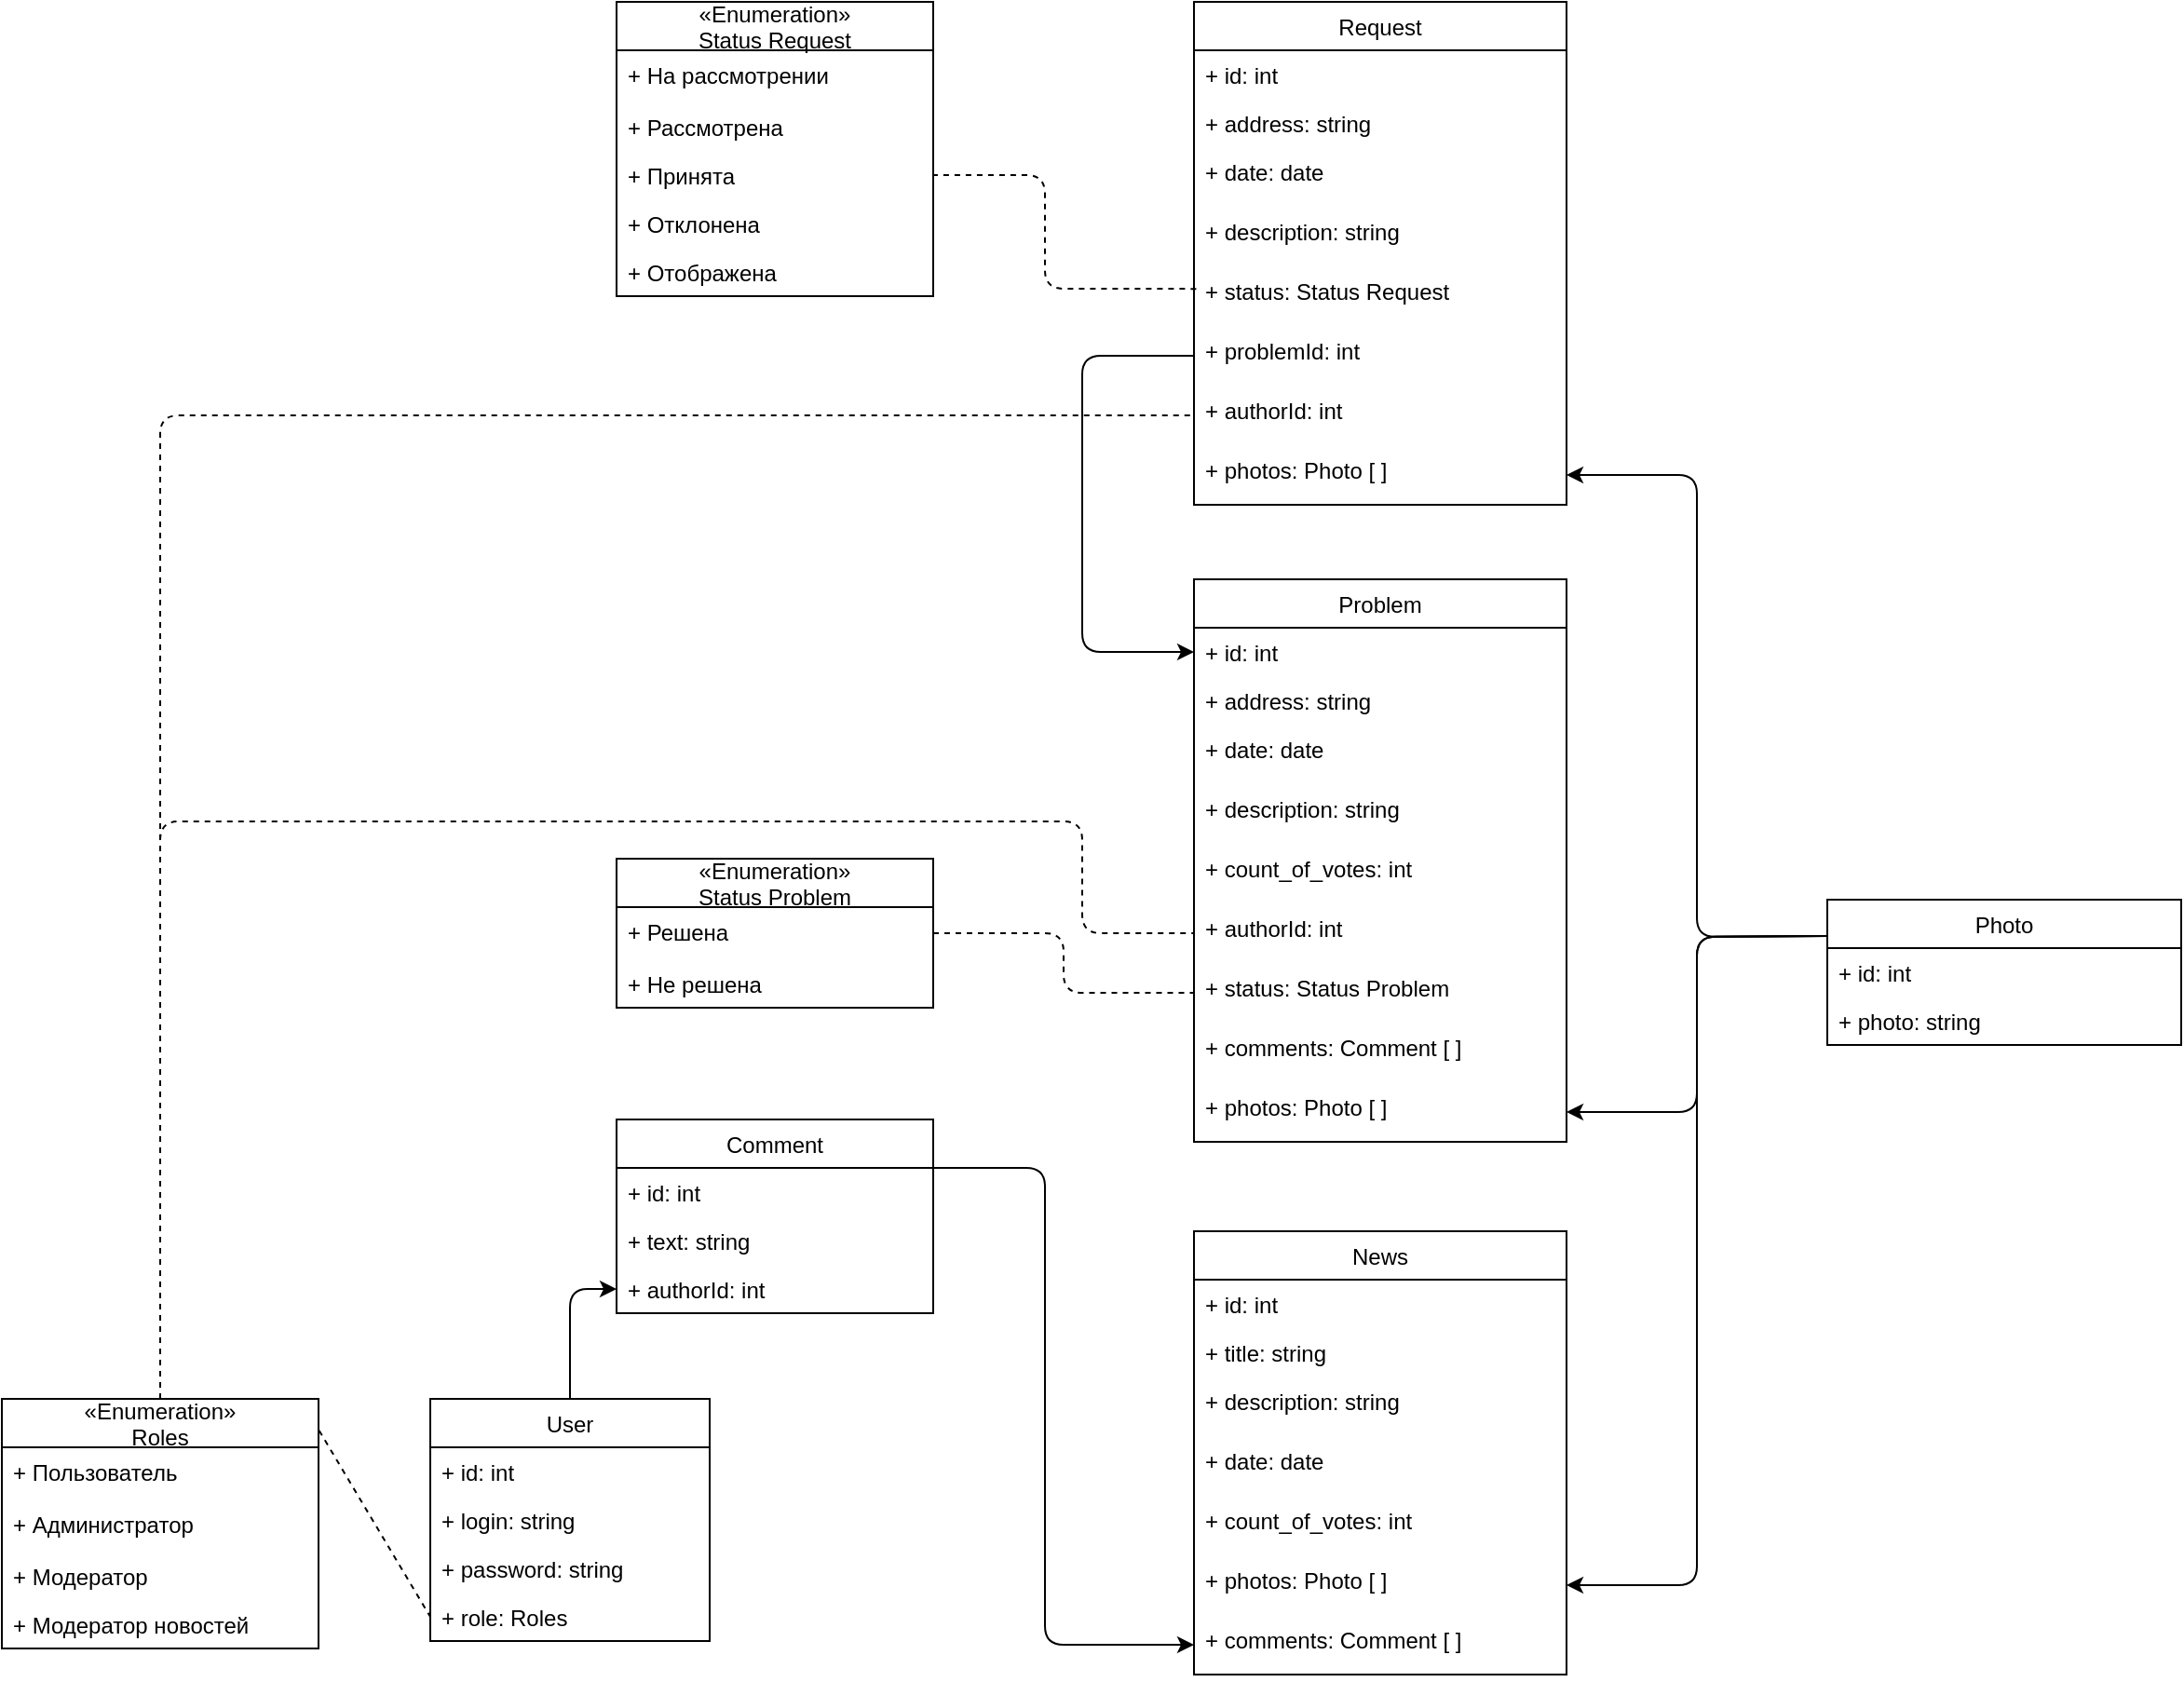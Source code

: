 <mxfile version="12.8.1" type="device"><diagram name="Page-1" id="c4acf3e9-155e-7222-9cf6-157b1a14988f"><mxGraphModel dx="2031" dy="2173" grid="1" gridSize="10" guides="1" tooltips="1" connect="1" arrows="1" fold="1" page="1" pageScale="1" pageWidth="850" pageHeight="1100" background="#ffffff" math="0" shadow="0"><root><mxCell id="0"/><mxCell id="1" parent="0"/><mxCell id="L9S0BRKVdCpHsfem_UFj-74" value="News" style="swimlane;fontStyle=0;childLayout=stackLayout;horizontal=1;startSize=26;fillColor=none;horizontalStack=0;resizeParent=1;resizeParentMax=0;resizeLast=0;collapsible=1;marginBottom=0;" parent="1" vertex="1"><mxGeometry x="790" y="430" width="200" height="238" as="geometry"/></mxCell><mxCell id="L9S0BRKVdCpHsfem_UFj-75" value="+ id: int" style="text;strokeColor=none;fillColor=none;align=left;verticalAlign=top;spacingLeft=4;spacingRight=4;overflow=hidden;rotatable=0;points=[[0,0.5],[1,0.5]];portConstraint=eastwest;" parent="L9S0BRKVdCpHsfem_UFj-74" vertex="1"><mxGeometry y="26" width="200" height="26" as="geometry"/></mxCell><mxCell id="L9S0BRKVdCpHsfem_UFj-77" value="+ title: string" style="text;strokeColor=none;fillColor=none;align=left;verticalAlign=top;spacingLeft=4;spacingRight=4;overflow=hidden;rotatable=0;points=[[0,0.5],[1,0.5]];portConstraint=eastwest;" parent="L9S0BRKVdCpHsfem_UFj-74" vertex="1"><mxGeometry y="52" width="200" height="26" as="geometry"/></mxCell><mxCell id="L9S0BRKVdCpHsfem_UFj-76" value="+ description: string" style="text;strokeColor=none;fillColor=none;align=left;verticalAlign=top;spacingLeft=4;spacingRight=4;overflow=hidden;rotatable=0;points=[[0,0.5],[1,0.5]];portConstraint=eastwest;" parent="L9S0BRKVdCpHsfem_UFj-74" vertex="1"><mxGeometry y="78" width="200" height="32" as="geometry"/></mxCell><mxCell id="L9S0BRKVdCpHsfem_UFj-79" value="+ date: date" style="text;strokeColor=none;fillColor=none;align=left;verticalAlign=top;spacingLeft=4;spacingRight=4;overflow=hidden;rotatable=0;points=[[0,0.5],[1,0.5]];portConstraint=eastwest;" parent="L9S0BRKVdCpHsfem_UFj-74" vertex="1"><mxGeometry y="110" width="200" height="32" as="geometry"/></mxCell><mxCell id="L9S0BRKVdCpHsfem_UFj-81" value="+ count_of_votes: int" style="text;strokeColor=none;fillColor=none;align=left;verticalAlign=top;spacingLeft=4;spacingRight=4;overflow=hidden;rotatable=0;points=[[0,0.5],[1,0.5]];portConstraint=eastwest;" parent="L9S0BRKVdCpHsfem_UFj-74" vertex="1"><mxGeometry y="142" width="200" height="32" as="geometry"/></mxCell><mxCell id="qBTyY9E-bx6B-4OmjIfH-18" value="+ photos: Photo [ ] " style="text;strokeColor=none;fillColor=none;align=left;verticalAlign=top;spacingLeft=4;spacingRight=4;overflow=hidden;rotatable=0;points=[[0,0.5],[1,0.5]];portConstraint=eastwest;" vertex="1" parent="L9S0BRKVdCpHsfem_UFj-74"><mxGeometry y="174" width="200" height="32" as="geometry"/></mxCell><mxCell id="qBTyY9E-bx6B-4OmjIfH-19" value="+ comments: Comment [ ] " style="text;strokeColor=none;fillColor=none;align=left;verticalAlign=top;spacingLeft=4;spacingRight=4;overflow=hidden;rotatable=0;points=[[0,0.5],[1,0.5]];portConstraint=eastwest;" vertex="1" parent="L9S0BRKVdCpHsfem_UFj-74"><mxGeometry y="206" width="200" height="32" as="geometry"/></mxCell><mxCell id="L9S0BRKVdCpHsfem_UFj-82" value="Comment" style="swimlane;fontStyle=0;childLayout=stackLayout;horizontal=1;startSize=26;fillColor=none;horizontalStack=0;resizeParent=1;resizeParentMax=0;resizeLast=0;collapsible=1;marginBottom=0;" parent="1" vertex="1"><mxGeometry x="480" y="370" width="170" height="104" as="geometry"/></mxCell><mxCell id="L9S0BRKVdCpHsfem_UFj-87" value="+ id: int" style="text;strokeColor=none;fillColor=none;align=left;verticalAlign=top;spacingLeft=4;spacingRight=4;overflow=hidden;rotatable=0;points=[[0,0.5],[1,0.5]];portConstraint=eastwest;" parent="L9S0BRKVdCpHsfem_UFj-82" vertex="1"><mxGeometry y="26" width="170" height="26" as="geometry"/></mxCell><mxCell id="L9S0BRKVdCpHsfem_UFj-84" value="+ text: string" style="text;strokeColor=none;fillColor=none;align=left;verticalAlign=top;spacingLeft=4;spacingRight=4;overflow=hidden;rotatable=0;points=[[0,0.5],[1,0.5]];portConstraint=eastwest;" parent="L9S0BRKVdCpHsfem_UFj-82" vertex="1"><mxGeometry y="52" width="170" height="26" as="geometry"/></mxCell><mxCell id="L9S0BRKVdCpHsfem_UFj-85" value="+ authorId: int" style="text;strokeColor=none;fillColor=none;align=left;verticalAlign=top;spacingLeft=4;spacingRight=4;overflow=hidden;rotatable=0;points=[[0,0.5],[1,0.5]];portConstraint=eastwest;" parent="L9S0BRKVdCpHsfem_UFj-82" vertex="1"><mxGeometry y="78" width="170" height="26" as="geometry"/></mxCell><mxCell id="L9S0BRKVdCpHsfem_UFj-101" value="Problem" style="swimlane;fontStyle=0;childLayout=stackLayout;horizontal=1;startSize=26;fillColor=none;horizontalStack=0;resizeParent=1;resizeParentMax=0;resizeLast=0;collapsible=1;marginBottom=0;" parent="1" vertex="1"><mxGeometry x="790" y="80" width="200" height="302" as="geometry"/></mxCell><mxCell id="L9S0BRKVdCpHsfem_UFj-102" value="+ id: int" style="text;strokeColor=none;fillColor=none;align=left;verticalAlign=top;spacingLeft=4;spacingRight=4;overflow=hidden;rotatable=0;points=[[0,0.5],[1,0.5]];portConstraint=eastwest;" parent="L9S0BRKVdCpHsfem_UFj-101" vertex="1"><mxGeometry y="26" width="200" height="26" as="geometry"/></mxCell><mxCell id="L9S0BRKVdCpHsfem_UFj-103" value="+ address: string" style="text;strokeColor=none;fillColor=none;align=left;verticalAlign=top;spacingLeft=4;spacingRight=4;overflow=hidden;rotatable=0;points=[[0,0.5],[1,0.5]];portConstraint=eastwest;" parent="L9S0BRKVdCpHsfem_UFj-101" vertex="1"><mxGeometry y="52" width="200" height="26" as="geometry"/></mxCell><mxCell id="L9S0BRKVdCpHsfem_UFj-105" value="+ date: date" style="text;strokeColor=none;fillColor=none;align=left;verticalAlign=top;spacingLeft=4;spacingRight=4;overflow=hidden;rotatable=0;points=[[0,0.5],[1,0.5]];portConstraint=eastwest;" parent="L9S0BRKVdCpHsfem_UFj-101" vertex="1"><mxGeometry y="78" width="200" height="32" as="geometry"/></mxCell><mxCell id="L9S0BRKVdCpHsfem_UFj-104" value="+ description: string" style="text;strokeColor=none;fillColor=none;align=left;verticalAlign=top;spacingLeft=4;spacingRight=4;overflow=hidden;rotatable=0;points=[[0,0.5],[1,0.5]];portConstraint=eastwest;" parent="L9S0BRKVdCpHsfem_UFj-101" vertex="1"><mxGeometry y="110" width="200" height="32" as="geometry"/></mxCell><mxCell id="L9S0BRKVdCpHsfem_UFj-107" value="+ count_of_votes: int" style="text;strokeColor=none;fillColor=none;align=left;verticalAlign=top;spacingLeft=4;spacingRight=4;overflow=hidden;rotatable=0;points=[[0,0.5],[1,0.5]];portConstraint=eastwest;" parent="L9S0BRKVdCpHsfem_UFj-101" vertex="1"><mxGeometry y="142" width="200" height="32" as="geometry"/></mxCell><mxCell id="L9S0BRKVdCpHsfem_UFj-129" value="+ authorId: int" style="text;strokeColor=none;fillColor=none;align=left;verticalAlign=top;spacingLeft=4;spacingRight=4;overflow=hidden;rotatable=0;points=[[0,0.5],[1,0.5]];portConstraint=eastwest;" parent="L9S0BRKVdCpHsfem_UFj-101" vertex="1"><mxGeometry y="174" width="200" height="32" as="geometry"/></mxCell><mxCell id="L9S0BRKVdCpHsfem_UFj-130" value="+ status: Status Problem" style="text;strokeColor=none;fillColor=none;align=left;verticalAlign=top;spacingLeft=4;spacingRight=4;overflow=hidden;rotatable=0;points=[[0,0.5],[1,0.5]];portConstraint=eastwest;" parent="L9S0BRKVdCpHsfem_UFj-101" vertex="1"><mxGeometry y="206" width="200" height="32" as="geometry"/></mxCell><mxCell id="qBTyY9E-bx6B-4OmjIfH-17" value="+ comments: Comment [ ] " style="text;strokeColor=none;fillColor=none;align=left;verticalAlign=top;spacingLeft=4;spacingRight=4;overflow=hidden;rotatable=0;points=[[0,0.5],[1,0.5]];portConstraint=eastwest;" vertex="1" parent="L9S0BRKVdCpHsfem_UFj-101"><mxGeometry y="238" width="200" height="32" as="geometry"/></mxCell><mxCell id="qBTyY9E-bx6B-4OmjIfH-13" value="+ photos: Photo [ ] " style="text;strokeColor=none;fillColor=none;align=left;verticalAlign=top;spacingLeft=4;spacingRight=4;overflow=hidden;rotatable=0;points=[[0,0.5],[1,0.5]];portConstraint=eastwest;" vertex="1" parent="L9S0BRKVdCpHsfem_UFj-101"><mxGeometry y="270" width="200" height="32" as="geometry"/></mxCell><mxCell id="L9S0BRKVdCpHsfem_UFj-119" value="Photo" style="swimlane;fontStyle=0;childLayout=stackLayout;horizontal=1;startSize=26;fillColor=none;horizontalStack=0;resizeParent=1;resizeParentMax=0;resizeLast=0;collapsible=1;marginBottom=0;" parent="1" vertex="1"><mxGeometry x="1130" y="252" width="190" height="78" as="geometry"/></mxCell><mxCell id="L9S0BRKVdCpHsfem_UFj-120" value="+ id: int" style="text;strokeColor=none;fillColor=none;align=left;verticalAlign=top;spacingLeft=4;spacingRight=4;overflow=hidden;rotatable=0;points=[[0,0.5],[1,0.5]];portConstraint=eastwest;" parent="L9S0BRKVdCpHsfem_UFj-119" vertex="1"><mxGeometry y="26" width="190" height="26" as="geometry"/></mxCell><mxCell id="L9S0BRKVdCpHsfem_UFj-121" value="+ photo: string" style="text;strokeColor=none;fillColor=none;align=left;verticalAlign=top;spacingLeft=4;spacingRight=4;overflow=hidden;rotatable=0;points=[[0,0.5],[1,0.5]];portConstraint=eastwest;" parent="L9S0BRKVdCpHsfem_UFj-119" vertex="1"><mxGeometry y="52" width="190" height="26" as="geometry"/></mxCell><mxCell id="L9S0BRKVdCpHsfem_UFj-131" value="«Enumeration»&#10;Status Problem" style="swimlane;fontStyle=0;childLayout=stackLayout;horizontal=1;startSize=26;fillColor=none;horizontalStack=0;resizeParent=1;resizeParentMax=0;resizeLast=0;collapsible=1;marginBottom=0;" parent="1" vertex="1"><mxGeometry x="480" y="230" width="170" height="80" as="geometry"/></mxCell><mxCell id="L9S0BRKVdCpHsfem_UFj-133" value="+ Решена" style="text;strokeColor=none;fillColor=none;align=left;verticalAlign=top;spacingLeft=4;spacingRight=4;overflow=hidden;rotatable=0;points=[[0,0.5],[1,0.5]];portConstraint=eastwest;" parent="L9S0BRKVdCpHsfem_UFj-131" vertex="1"><mxGeometry y="26" width="170" height="28" as="geometry"/></mxCell><mxCell id="L9S0BRKVdCpHsfem_UFj-134" value="+ Не решена" style="text;strokeColor=none;fillColor=none;align=left;verticalAlign=top;spacingLeft=4;spacingRight=4;overflow=hidden;rotatable=0;points=[[0,0.5],[1,0.5]];portConstraint=eastwest;" parent="L9S0BRKVdCpHsfem_UFj-131" vertex="1"><mxGeometry y="54" width="170" height="26" as="geometry"/></mxCell><mxCell id="L9S0BRKVdCpHsfem_UFj-142" value="Request" style="swimlane;fontStyle=0;childLayout=stackLayout;horizontal=1;startSize=26;fillColor=none;horizontalStack=0;resizeParent=1;resizeParentMax=0;resizeLast=0;collapsible=1;marginBottom=0;" parent="1" vertex="1"><mxGeometry x="790" y="-230" width="200" height="270" as="geometry"/></mxCell><mxCell id="L9S0BRKVdCpHsfem_UFj-146" value="+ id: int " style="text;strokeColor=none;fillColor=none;align=left;verticalAlign=top;spacingLeft=4;spacingRight=4;overflow=hidden;rotatable=0;points=[[0,0.5],[1,0.5]];portConstraint=eastwest;" parent="L9S0BRKVdCpHsfem_UFj-142" vertex="1"><mxGeometry y="26" width="200" height="26" as="geometry"/></mxCell><mxCell id="L9S0BRKVdCpHsfem_UFj-147" value="+ address: string" style="text;strokeColor=none;fillColor=none;align=left;verticalAlign=top;spacingLeft=4;spacingRight=4;overflow=hidden;rotatable=0;points=[[0,0.5],[1,0.5]];portConstraint=eastwest;" parent="L9S0BRKVdCpHsfem_UFj-142" vertex="1"><mxGeometry y="52" width="200" height="26" as="geometry"/></mxCell><mxCell id="L9S0BRKVdCpHsfem_UFj-149" value="+ date: date " style="text;strokeColor=none;fillColor=none;align=left;verticalAlign=top;spacingLeft=4;spacingRight=4;overflow=hidden;rotatable=0;points=[[0,0.5],[1,0.5]];portConstraint=eastwest;" parent="L9S0BRKVdCpHsfem_UFj-142" vertex="1"><mxGeometry y="78" width="200" height="32" as="geometry"/></mxCell><mxCell id="L9S0BRKVdCpHsfem_UFj-148" value="+ description: string" style="text;strokeColor=none;fillColor=none;align=left;verticalAlign=top;spacingLeft=4;spacingRight=4;overflow=hidden;rotatable=0;points=[[0,0.5],[1,0.5]];portConstraint=eastwest;" parent="L9S0BRKVdCpHsfem_UFj-142" vertex="1"><mxGeometry y="110" width="200" height="32" as="geometry"/></mxCell><mxCell id="L9S0BRKVdCpHsfem_UFj-150" value="+ status: Status Request " style="text;strokeColor=none;fillColor=none;align=left;verticalAlign=top;spacingLeft=4;spacingRight=4;overflow=hidden;rotatable=0;points=[[0,0.5],[1,0.5]];portConstraint=eastwest;" parent="L9S0BRKVdCpHsfem_UFj-142" vertex="1"><mxGeometry y="142" width="200" height="32" as="geometry"/></mxCell><mxCell id="L9S0BRKVdCpHsfem_UFj-158" value="+ problemId: int" style="text;strokeColor=none;fillColor=none;align=left;verticalAlign=top;spacingLeft=4;spacingRight=4;overflow=hidden;rotatable=0;points=[[0,0.5],[1,0.5]];portConstraint=eastwest;" parent="L9S0BRKVdCpHsfem_UFj-142" vertex="1"><mxGeometry y="174" width="200" height="32" as="geometry"/></mxCell><mxCell id="qBTyY9E-bx6B-4OmjIfH-6" value="+ authorId: int" style="text;strokeColor=none;fillColor=none;align=left;verticalAlign=top;spacingLeft=4;spacingRight=4;overflow=hidden;rotatable=0;points=[[0,0.5],[1,0.5]];portConstraint=eastwest;" vertex="1" parent="L9S0BRKVdCpHsfem_UFj-142"><mxGeometry y="206" width="200" height="32" as="geometry"/></mxCell><mxCell id="qBTyY9E-bx6B-4OmjIfH-12" value="+ photos: Photo [ ] " style="text;strokeColor=none;fillColor=none;align=left;verticalAlign=top;spacingLeft=4;spacingRight=4;overflow=hidden;rotatable=0;points=[[0,0.5],[1,0.5]];portConstraint=eastwest;" vertex="1" parent="L9S0BRKVdCpHsfem_UFj-142"><mxGeometry y="238" width="200" height="32" as="geometry"/></mxCell><mxCell id="L9S0BRKVdCpHsfem_UFj-151" value="«Enumeration»&#10;Status Request" style="swimlane;fontStyle=0;childLayout=stackLayout;horizontal=1;startSize=26;fillColor=none;horizontalStack=0;resizeParent=1;resizeParentMax=0;resizeLast=0;collapsible=1;marginBottom=0;" parent="1" vertex="1"><mxGeometry x="480" y="-230" width="170" height="158" as="geometry"/></mxCell><mxCell id="L9S0BRKVdCpHsfem_UFj-152" value="+ На рассмотрении" style="text;strokeColor=none;fillColor=none;align=left;verticalAlign=top;spacingLeft=4;spacingRight=4;overflow=hidden;rotatable=0;points=[[0,0.5],[1,0.5]];portConstraint=eastwest;" parent="L9S0BRKVdCpHsfem_UFj-151" vertex="1"><mxGeometry y="26" width="170" height="28" as="geometry"/></mxCell><mxCell id="L9S0BRKVdCpHsfem_UFj-153" value="+ Рассмотрена" style="text;strokeColor=none;fillColor=none;align=left;verticalAlign=top;spacingLeft=4;spacingRight=4;overflow=hidden;rotatable=0;points=[[0,0.5],[1,0.5]];portConstraint=eastwest;" parent="L9S0BRKVdCpHsfem_UFj-151" vertex="1"><mxGeometry y="54" width="170" height="26" as="geometry"/></mxCell><mxCell id="L9S0BRKVdCpHsfem_UFj-154" value="+ Принята" style="text;strokeColor=none;fillColor=none;align=left;verticalAlign=top;spacingLeft=4;spacingRight=4;overflow=hidden;rotatable=0;points=[[0,0.5],[1,0.5]];portConstraint=eastwest;" parent="L9S0BRKVdCpHsfem_UFj-151" vertex="1"><mxGeometry y="80" width="170" height="26" as="geometry"/></mxCell><mxCell id="L9S0BRKVdCpHsfem_UFj-155" value="+ Отклонена" style="text;strokeColor=none;fillColor=none;align=left;verticalAlign=top;spacingLeft=4;spacingRight=4;overflow=hidden;rotatable=0;points=[[0,0.5],[1,0.5]];portConstraint=eastwest;" parent="L9S0BRKVdCpHsfem_UFj-151" vertex="1"><mxGeometry y="106" width="170" height="26" as="geometry"/></mxCell><mxCell id="L9S0BRKVdCpHsfem_UFj-156" value="+ Отображена" style="text;strokeColor=none;fillColor=none;align=left;verticalAlign=top;spacingLeft=4;spacingRight=4;overflow=hidden;rotatable=0;points=[[0,0.5],[1,0.5]];portConstraint=eastwest;" parent="L9S0BRKVdCpHsfem_UFj-151" vertex="1"><mxGeometry y="132" width="170" height="26" as="geometry"/></mxCell><mxCell id="qBTyY9E-bx6B-4OmjIfH-2" value="" style="endArrow=none;dashed=1;html=1;entryX=0;entryY=0.5;entryDx=0;entryDy=0;exitX=1;exitY=0.5;exitDx=0;exitDy=0;" edge="1" parent="1" source="L9S0BRKVdCpHsfem_UFj-133" target="L9S0BRKVdCpHsfem_UFj-130"><mxGeometry width="50" height="50" relative="1" as="geometry"><mxPoint x="690" y="340" as="sourcePoint"/><mxPoint x="740" y="290" as="targetPoint"/><Array as="points"><mxPoint x="720" y="270"/><mxPoint x="720" y="302"/></Array></mxGeometry></mxCell><mxCell id="qBTyY9E-bx6B-4OmjIfH-5" value="" style="endArrow=classic;html=1;exitX=0;exitY=0.5;exitDx=0;exitDy=0;entryX=0;entryY=0.5;entryDx=0;entryDy=0;" edge="1" parent="1" source="L9S0BRKVdCpHsfem_UFj-158" target="L9S0BRKVdCpHsfem_UFj-102"><mxGeometry width="50" height="50" relative="1" as="geometry"><mxPoint x="650" y="30" as="sourcePoint"/><mxPoint x="700" y="-20" as="targetPoint"/><Array as="points"><mxPoint x="730" y="-40"/><mxPoint x="730" y="119"/></Array></mxGeometry></mxCell><mxCell id="qBTyY9E-bx6B-4OmjIfH-7" value="" style="endArrow=none;dashed=1;html=1;exitX=0.006;exitY=0.377;exitDx=0;exitDy=0;exitPerimeter=0;entryX=1;entryY=0.5;entryDx=0;entryDy=0;" edge="1" parent="1" source="L9S0BRKVdCpHsfem_UFj-150" target="L9S0BRKVdCpHsfem_UFj-154"><mxGeometry width="50" height="50" relative="1" as="geometry"><mxPoint x="800" y="-270" as="sourcePoint"/><mxPoint x="850" y="-320" as="targetPoint"/><Array as="points"><mxPoint x="710" y="-76"/><mxPoint x="710" y="-137"/></Array></mxGeometry></mxCell><mxCell id="qBTyY9E-bx6B-4OmjIfH-14" value="" style="endArrow=classic;html=1;exitX=0;exitY=0.25;exitDx=0;exitDy=0;entryX=1;entryY=0.5;entryDx=0;entryDy=0;" edge="1" parent="1" source="L9S0BRKVdCpHsfem_UFj-119" target="qBTyY9E-bx6B-4OmjIfH-12"><mxGeometry width="50" height="50" relative="1" as="geometry"><mxPoint x="990" y="210" as="sourcePoint"/><mxPoint x="1040" y="160" as="targetPoint"/><Array as="points"><mxPoint x="1060" y="272"/><mxPoint x="1060" y="24"/></Array></mxGeometry></mxCell><mxCell id="qBTyY9E-bx6B-4OmjIfH-15" value="" style="endArrow=classic;html=1;exitX=0;exitY=0.25;exitDx=0;exitDy=0;entryX=1;entryY=0.5;entryDx=0;entryDy=0;" edge="1" parent="1" source="L9S0BRKVdCpHsfem_UFj-119" target="qBTyY9E-bx6B-4OmjIfH-13"><mxGeometry width="50" height="50" relative="1" as="geometry"><mxPoint x="1070" y="300" as="sourcePoint"/><mxPoint x="1120" y="250" as="targetPoint"/><Array as="points"><mxPoint x="1060" y="272"/><mxPoint x="1060" y="366"/></Array></mxGeometry></mxCell><mxCell id="qBTyY9E-bx6B-4OmjIfH-20" value="" style="endArrow=classic;html=1;entryX=1;entryY=0.5;entryDx=0;entryDy=0;exitX=0;exitY=0.25;exitDx=0;exitDy=0;" edge="1" parent="1" source="L9S0BRKVdCpHsfem_UFj-119" target="qBTyY9E-bx6B-4OmjIfH-18"><mxGeometry width="50" height="50" relative="1" as="geometry"><mxPoint x="1150" y="280" as="sourcePoint"/><mxPoint x="1170" y="430" as="targetPoint"/><Array as="points"><mxPoint x="1060" y="272"/><mxPoint x="1060" y="620"/></Array></mxGeometry></mxCell><mxCell id="qBTyY9E-bx6B-4OmjIfH-21" value="" style="endArrow=classic;html=1;exitX=1;exitY=0.25;exitDx=0;exitDy=0;entryX=0;entryY=0.5;entryDx=0;entryDy=0;" edge="1" parent="1" source="L9S0BRKVdCpHsfem_UFj-82" target="qBTyY9E-bx6B-4OmjIfH-19"><mxGeometry width="50" height="50" relative="1" as="geometry"><mxPoint x="600" y="580" as="sourcePoint"/><mxPoint x="650" y="530" as="targetPoint"/><Array as="points"><mxPoint x="710" y="396"/><mxPoint x="710" y="652"/></Array></mxGeometry></mxCell><mxCell id="qBTyY9E-bx6B-4OmjIfH-22" value="User" style="swimlane;fontStyle=0;childLayout=stackLayout;horizontal=1;startSize=26;fillColor=none;horizontalStack=0;resizeParent=1;resizeParentMax=0;resizeLast=0;collapsible=1;marginBottom=0;" vertex="1" parent="1"><mxGeometry x="380" y="520" width="150" height="130" as="geometry"/></mxCell><mxCell id="qBTyY9E-bx6B-4OmjIfH-23" value="+ id: int" style="text;strokeColor=none;fillColor=none;align=left;verticalAlign=top;spacingLeft=4;spacingRight=4;overflow=hidden;rotatable=0;points=[[0,0.5],[1,0.5]];portConstraint=eastwest;" vertex="1" parent="qBTyY9E-bx6B-4OmjIfH-22"><mxGeometry y="26" width="150" height="26" as="geometry"/></mxCell><mxCell id="qBTyY9E-bx6B-4OmjIfH-24" value="+ login: string" style="text;strokeColor=none;fillColor=none;align=left;verticalAlign=top;spacingLeft=4;spacingRight=4;overflow=hidden;rotatable=0;points=[[0,0.5],[1,0.5]];portConstraint=eastwest;" vertex="1" parent="qBTyY9E-bx6B-4OmjIfH-22"><mxGeometry y="52" width="150" height="26" as="geometry"/></mxCell><mxCell id="qBTyY9E-bx6B-4OmjIfH-25" value="+ password: string" style="text;strokeColor=none;fillColor=none;align=left;verticalAlign=top;spacingLeft=4;spacingRight=4;overflow=hidden;rotatable=0;points=[[0,0.5],[1,0.5]];portConstraint=eastwest;" vertex="1" parent="qBTyY9E-bx6B-4OmjIfH-22"><mxGeometry y="78" width="150" height="26" as="geometry"/></mxCell><mxCell id="qBTyY9E-bx6B-4OmjIfH-27" value="+ role: Roles" style="text;strokeColor=none;fillColor=none;align=left;verticalAlign=top;spacingLeft=4;spacingRight=4;overflow=hidden;rotatable=0;points=[[0,0.5],[1,0.5]];portConstraint=eastwest;" vertex="1" parent="qBTyY9E-bx6B-4OmjIfH-22"><mxGeometry y="104" width="150" height="26" as="geometry"/></mxCell><mxCell id="qBTyY9E-bx6B-4OmjIfH-26" value="" style="endArrow=classic;html=1;entryX=0;entryY=0.5;entryDx=0;entryDy=0;exitX=0.5;exitY=0;exitDx=0;exitDy=0;" edge="1" parent="1" source="qBTyY9E-bx6B-4OmjIfH-22" target="L9S0BRKVdCpHsfem_UFj-85"><mxGeometry width="50" height="50" relative="1" as="geometry"><mxPoint x="370" y="570" as="sourcePoint"/><mxPoint x="420" y="520" as="targetPoint"/><Array as="points"><mxPoint x="455" y="461"/></Array></mxGeometry></mxCell><mxCell id="qBTyY9E-bx6B-4OmjIfH-28" value="«Enumeration»&#10;Roles" style="swimlane;fontStyle=0;childLayout=stackLayout;horizontal=1;startSize=26;fillColor=none;horizontalStack=0;resizeParent=1;resizeParentMax=0;resizeLast=0;collapsible=1;marginBottom=0;" vertex="1" parent="1"><mxGeometry x="150" y="520" width="170" height="134" as="geometry"/></mxCell><mxCell id="qBTyY9E-bx6B-4OmjIfH-29" value="+ Пользователь" style="text;strokeColor=none;fillColor=none;align=left;verticalAlign=top;spacingLeft=4;spacingRight=4;overflow=hidden;rotatable=0;points=[[0,0.5],[1,0.5]];portConstraint=eastwest;" vertex="1" parent="qBTyY9E-bx6B-4OmjIfH-28"><mxGeometry y="26" width="170" height="28" as="geometry"/></mxCell><mxCell id="qBTyY9E-bx6B-4OmjIfH-32" value="+ Администратор" style="text;strokeColor=none;fillColor=none;align=left;verticalAlign=top;spacingLeft=4;spacingRight=4;overflow=hidden;rotatable=0;points=[[0,0.5],[1,0.5]];portConstraint=eastwest;" vertex="1" parent="qBTyY9E-bx6B-4OmjIfH-28"><mxGeometry y="54" width="170" height="28" as="geometry"/></mxCell><mxCell id="qBTyY9E-bx6B-4OmjIfH-30" value="+ Модератор" style="text;strokeColor=none;fillColor=none;align=left;verticalAlign=top;spacingLeft=4;spacingRight=4;overflow=hidden;rotatable=0;points=[[0,0.5],[1,0.5]];portConstraint=eastwest;" vertex="1" parent="qBTyY9E-bx6B-4OmjIfH-28"><mxGeometry y="82" width="170" height="26" as="geometry"/></mxCell><mxCell id="qBTyY9E-bx6B-4OmjIfH-31" value="+ Модератор новостей" style="text;strokeColor=none;fillColor=none;align=left;verticalAlign=top;spacingLeft=4;spacingRight=4;overflow=hidden;rotatable=0;points=[[0,0.5],[1,0.5]];portConstraint=eastwest;" vertex="1" parent="qBTyY9E-bx6B-4OmjIfH-28"><mxGeometry y="108" width="170" height="26" as="geometry"/></mxCell><mxCell id="qBTyY9E-bx6B-4OmjIfH-33" value="" style="endArrow=none;dashed=1;html=1;entryX=0;entryY=0.5;entryDx=0;entryDy=0;exitX=1.002;exitY=0.127;exitDx=0;exitDy=0;exitPerimeter=0;" edge="1" parent="1" source="qBTyY9E-bx6B-4OmjIfH-28" target="qBTyY9E-bx6B-4OmjIfH-27"><mxGeometry width="50" height="50" relative="1" as="geometry"><mxPoint x="310" y="510" as="sourcePoint"/><mxPoint x="360" y="460" as="targetPoint"/></mxGeometry></mxCell><mxCell id="qBTyY9E-bx6B-4OmjIfH-34" value="" style="endArrow=none;dashed=1;html=1;entryX=0;entryY=0.5;entryDx=0;entryDy=0;exitX=0.5;exitY=0;exitDx=0;exitDy=0;" edge="1" parent="1" source="qBTyY9E-bx6B-4OmjIfH-28" target="qBTyY9E-bx6B-4OmjIfH-6"><mxGeometry width="50" height="50" relative="1" as="geometry"><mxPoint x="330" y="170" as="sourcePoint"/><mxPoint x="380" y="120" as="targetPoint"/><Array as="points"><mxPoint x="235" y="-8"/></Array></mxGeometry></mxCell><mxCell id="qBTyY9E-bx6B-4OmjIfH-35" value="" style="endArrow=none;dashed=1;html=1;entryX=0;entryY=0.5;entryDx=0;entryDy=0;exitX=0.5;exitY=0;exitDx=0;exitDy=0;" edge="1" parent="1" source="qBTyY9E-bx6B-4OmjIfH-28" target="L9S0BRKVdCpHsfem_UFj-129"><mxGeometry width="50" height="50" relative="1" as="geometry"><mxPoint x="540" y="250" as="sourcePoint"/><mxPoint x="590" y="200" as="targetPoint"/><Array as="points"><mxPoint x="235" y="210"/><mxPoint x="730" y="210"/><mxPoint x="730" y="270"/></Array></mxGeometry></mxCell></root></mxGraphModel></diagram></mxfile>